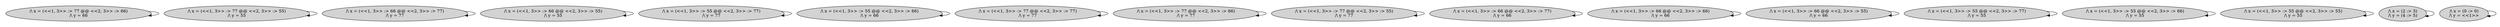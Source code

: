 strict digraph DiskGraph {
nodesep=0.35;
subgraph cluster_graph {
color="white";
3784019113142624395 [label="/\\ x = (0 :> 0)\n/\\ y = <<1>>",style = filled]
2853227016633077042 [label="/\\ x = (2 :> 3)\n/\\ y = (4 :> 5)",style = filled]
4687599889241960456 [label="/\\ x = (<<1, 3>> :> 55 @@ <<2, 3>> :> 55)\n/\\ y = 55",style = filled]
6118552086644677244 [label="/\\ x = (<<1, 3>> :> 55 @@ <<2, 3>> :> 66)\n/\\ y = 55",style = filled]
7153683680287388597 [label="/\\ x = (<<1, 3>> :> 55 @@ <<2, 3>> :> 77)\n/\\ y = 55",style = filled]
-2229297308419513789 [label="/\\ x = (<<1, 3>> :> 66 @@ <<2, 3>> :> 55)\n/\\ y = 66",style = filled]
-798487200111491017 [label="/\\ x = (<<1, 3>> :> 66 @@ <<2, 3>> :> 66)\n/\\ y = 66",style = filled]
-4376162053248835074 [label="/\\ x = (<<1, 3>> :> 66 @@ <<2, 3>> :> 77)\n/\\ y = 66",style = filled]
3078236733070828023 [label="/\\ x = (<<1, 3>> :> 77 @@ <<2, 3>> :> 55)\n/\\ y = 77",style = filled]
4565755054425754499 [label="/\\ x = (<<1, 3>> :> 77 @@ <<2, 3>> :> 66)\n/\\ y = 77",style = filled]
644957969873265226 [label="/\\ x = (<<1, 3>> :> 77 @@ <<2, 3>> :> 77)\n/\\ y = 77",style = filled]
-2319587335655413756 [label="/\\ x = (<<1, 3>> :> 55 @@ <<2, 3>> :> 66)\n/\\ y = 66",style = filled]
-5335788068343357856 [label="/\\ x = (<<1, 3>> :> 55 @@ <<2, 3>> :> 77)\n/\\ y = 77",style = filled]
7649835416925130811 [label="/\\ x = (<<1, 3>> :> 66 @@ <<2, 3>> :> 55)\n/\\ y = 55",style = filled]
-7001014390500917677 [label="/\\ x = (<<1, 3>> :> 66 @@ <<2, 3>> :> 77)\n/\\ y = 77",style = filled]
-284408896727593950 [label="/\\ x = (<<1, 3>> :> 77 @@ <<2, 3>> :> 55)\n/\\ y = 55",style = filled]
7119921928021316654 [label="/\\ x = (<<1, 3>> :> 77 @@ <<2, 3>> :> 66)\n/\\ y = 66",style = filled]
3784019113142624395 -> 3784019113142624395 [label="",color="black",fontcolor="black"];
2853227016633077042 -> 2853227016633077042 [label="",color="black",fontcolor="black"];
4687599889241960456 -> 4687599889241960456 [label="",color="black",fontcolor="black"];
6118552086644677244 -> 6118552086644677244 [label="",color="black",fontcolor="black"];
7153683680287388597 -> 7153683680287388597 [label="",color="black",fontcolor="black"];
-2229297308419513789 -> -2229297308419513789 [label="",color="black",fontcolor="black"];
-798487200111491017 -> -798487200111491017 [label="",color="black",fontcolor="black"];
-4376162053248835074 -> -4376162053248835074 [label="",color="black",fontcolor="black"];
3078236733070828023 -> 3078236733070828023 [label="",color="black",fontcolor="black"];
4565755054425754499 -> 4565755054425754499 [label="",color="black",fontcolor="black"];
644957969873265226 -> 644957969873265226 [label="",color="black",fontcolor="black"];
-2319587335655413756 -> -2319587335655413756 [label="",color="black",fontcolor="black"];
-5335788068343357856 -> -5335788068343357856 [label="",color="black",fontcolor="black"];
7649835416925130811 -> 7649835416925130811 [label="",color="black",fontcolor="black"];
-7001014390500917677 -> -7001014390500917677 [label="",color="black",fontcolor="black"];
-284408896727593950 -> -284408896727593950 [label="",color="black",fontcolor="black"];
7119921928021316654 -> 7119921928021316654 [label="",color="black",fontcolor="black"];
{rank = same; -284408896727593950;2853227016633077042;4565755054425754499;4687599889241960456;-798487200111491017;3078236733070828023;-7001014390500917677;6118552086644677244;-2229297308419513789;-2319587335655413756;7649835416925130811;-5335788068343357856;644957969873265226;-4376162053248835074;3784019113142624395;7153683680287388597;7119921928021316654;}
}
}